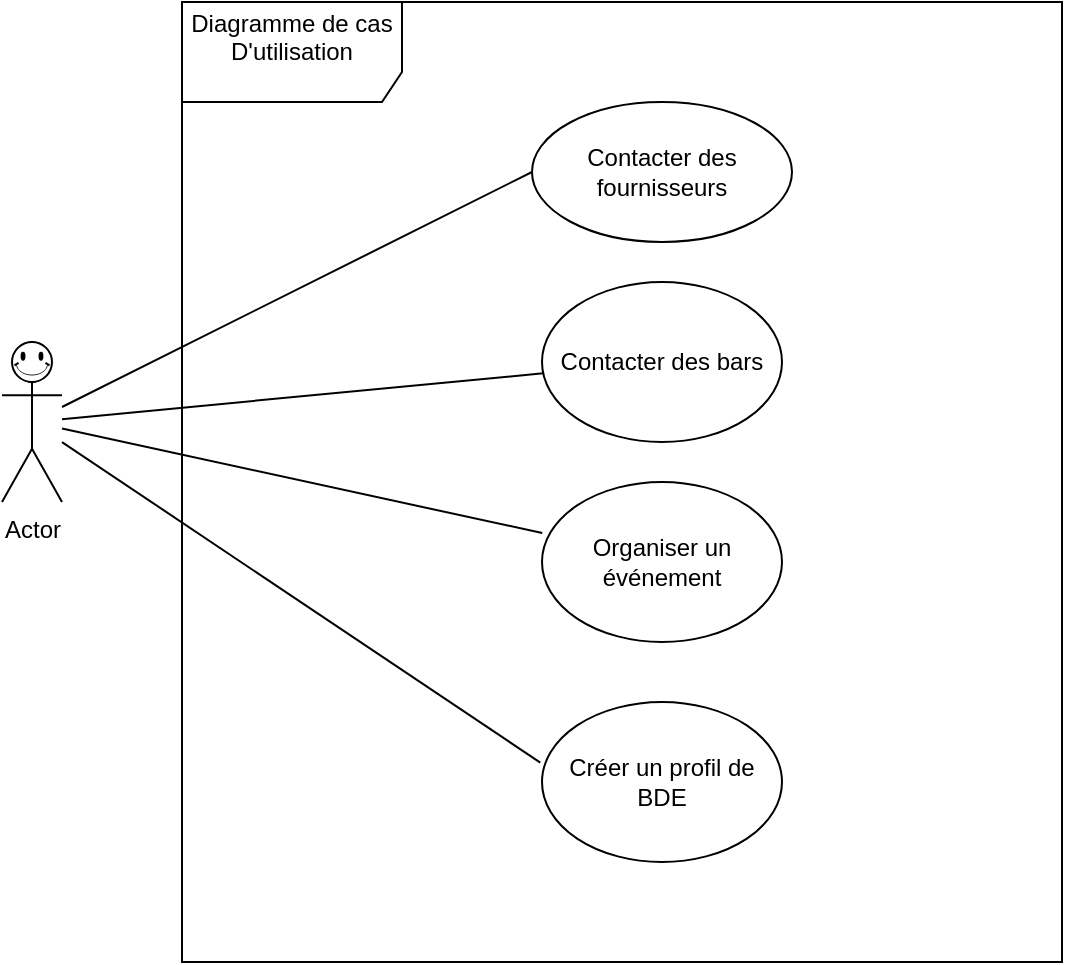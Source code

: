 <mxfile version="24.3.1" type="github">
  <diagram name="Page-1" id="fd_hAKjFNYpGGn4z0pOC">
    <mxGraphModel dx="1973" dy="776" grid="1" gridSize="10" guides="1" tooltips="1" connect="1" arrows="1" fold="1" page="1" pageScale="1" pageWidth="827" pageHeight="1169" math="0" shadow="0">
      <root>
        <mxCell id="0" />
        <mxCell id="1" parent="0" />
        <mxCell id="0vhhkYOt-qyEH0Bgxad_-2" value="Actor" style="shape=umlActor;verticalLabelPosition=bottom;verticalAlign=top;html=1;outlineConnect=0;" parent="1" vertex="1">
          <mxGeometry x="-730" y="300" width="30" height="80" as="geometry" />
        </mxCell>
        <mxCell id="0vhhkYOt-qyEH0Bgxad_-4" value="" style="verticalLabelPosition=bottom;verticalAlign=top;html=1;shape=mxgraph.basic.smiley" parent="1" vertex="1">
          <mxGeometry x="-725" y="300" width="20" height="20" as="geometry" />
        </mxCell>
        <mxCell id="0vhhkYOt-qyEH0Bgxad_-6" value="&lt;div&gt;Diagramme de cas D&#39;utilisation&lt;/div&gt;&lt;div&gt;&lt;br&gt;&lt;/div&gt;" style="shape=umlFrame;whiteSpace=wrap;html=1;pointerEvents=0;width=110;height=50;" parent="1" vertex="1">
          <mxGeometry x="-640" y="130" width="440" height="480" as="geometry" />
        </mxCell>
        <mxCell id="0vhhkYOt-qyEH0Bgxad_-7" value="Contacter des fournisseurs" style="ellipse;whiteSpace=wrap;html=1;" parent="1" vertex="1">
          <mxGeometry x="-465" y="180" width="130" height="70" as="geometry" />
        </mxCell>
        <mxCell id="0vhhkYOt-qyEH0Bgxad_-8" value="" style="endArrow=none;html=1;rounded=0;entryX=0;entryY=0.5;entryDx=0;entryDy=0;" parent="1" source="0vhhkYOt-qyEH0Bgxad_-2" target="0vhhkYOt-qyEH0Bgxad_-7" edge="1">
          <mxGeometry width="50" height="50" relative="1" as="geometry">
            <mxPoint x="-530" y="320" as="sourcePoint" />
            <mxPoint x="-480" y="270" as="targetPoint" />
          </mxGeometry>
        </mxCell>
        <mxCell id="0vhhkYOt-qyEH0Bgxad_-13" value="Organiser un événement" style="ellipse;whiteSpace=wrap;html=1;" parent="1" vertex="1">
          <mxGeometry x="-460" y="370" width="120" height="80" as="geometry" />
        </mxCell>
        <mxCell id="0vhhkYOt-qyEH0Bgxad_-14" value="" style="endArrow=none;html=1;rounded=0;exitX=0.001;exitY=0.319;exitDx=0;exitDy=0;exitPerimeter=0;" parent="1" source="0vhhkYOt-qyEH0Bgxad_-13" target="0vhhkYOt-qyEH0Bgxad_-2" edge="1">
          <mxGeometry width="50" height="50" relative="1" as="geometry">
            <mxPoint x="-438" y="320" as="sourcePoint" />
            <mxPoint x="-690" y="250" as="targetPoint" />
          </mxGeometry>
        </mxCell>
        <mxCell id="0vhhkYOt-qyEH0Bgxad_-15" value="Créer un profil de BDE" style="ellipse;whiteSpace=wrap;html=1;" parent="1" vertex="1">
          <mxGeometry x="-460" y="480" width="120" height="80" as="geometry" />
        </mxCell>
        <mxCell id="0vhhkYOt-qyEH0Bgxad_-16" value="" style="endArrow=none;html=1;rounded=0;exitX=-0.007;exitY=0.379;exitDx=0;exitDy=0;exitPerimeter=0;fontStyle=1" parent="1" target="0vhhkYOt-qyEH0Bgxad_-2" edge="1" source="0vhhkYOt-qyEH0Bgxad_-15">
          <mxGeometry width="50" height="50" relative="1" as="geometry">
            <mxPoint x="-440" y="534" as="sourcePoint" />
            <mxPoint x="-690" y="360" as="targetPoint" />
          </mxGeometry>
        </mxCell>
        <mxCell id="0vhhkYOt-qyEH0Bgxad_-17" value="" style="endArrow=none;html=1;rounded=0;" edge="1" parent="1" source="0vhhkYOt-qyEH0Bgxad_-2" target="0vhhkYOt-qyEH0Bgxad_-18">
          <mxGeometry width="50" height="50" relative="1" as="geometry">
            <mxPoint x="-680" y="260" as="sourcePoint" />
            <mxPoint x="-630" y="210" as="targetPoint" />
          </mxGeometry>
        </mxCell>
        <mxCell id="0vhhkYOt-qyEH0Bgxad_-18" value="Contacter des bars" style="ellipse;whiteSpace=wrap;html=1;" vertex="1" parent="1">
          <mxGeometry x="-460" y="270" width="120" height="80" as="geometry" />
        </mxCell>
      </root>
    </mxGraphModel>
  </diagram>
</mxfile>
